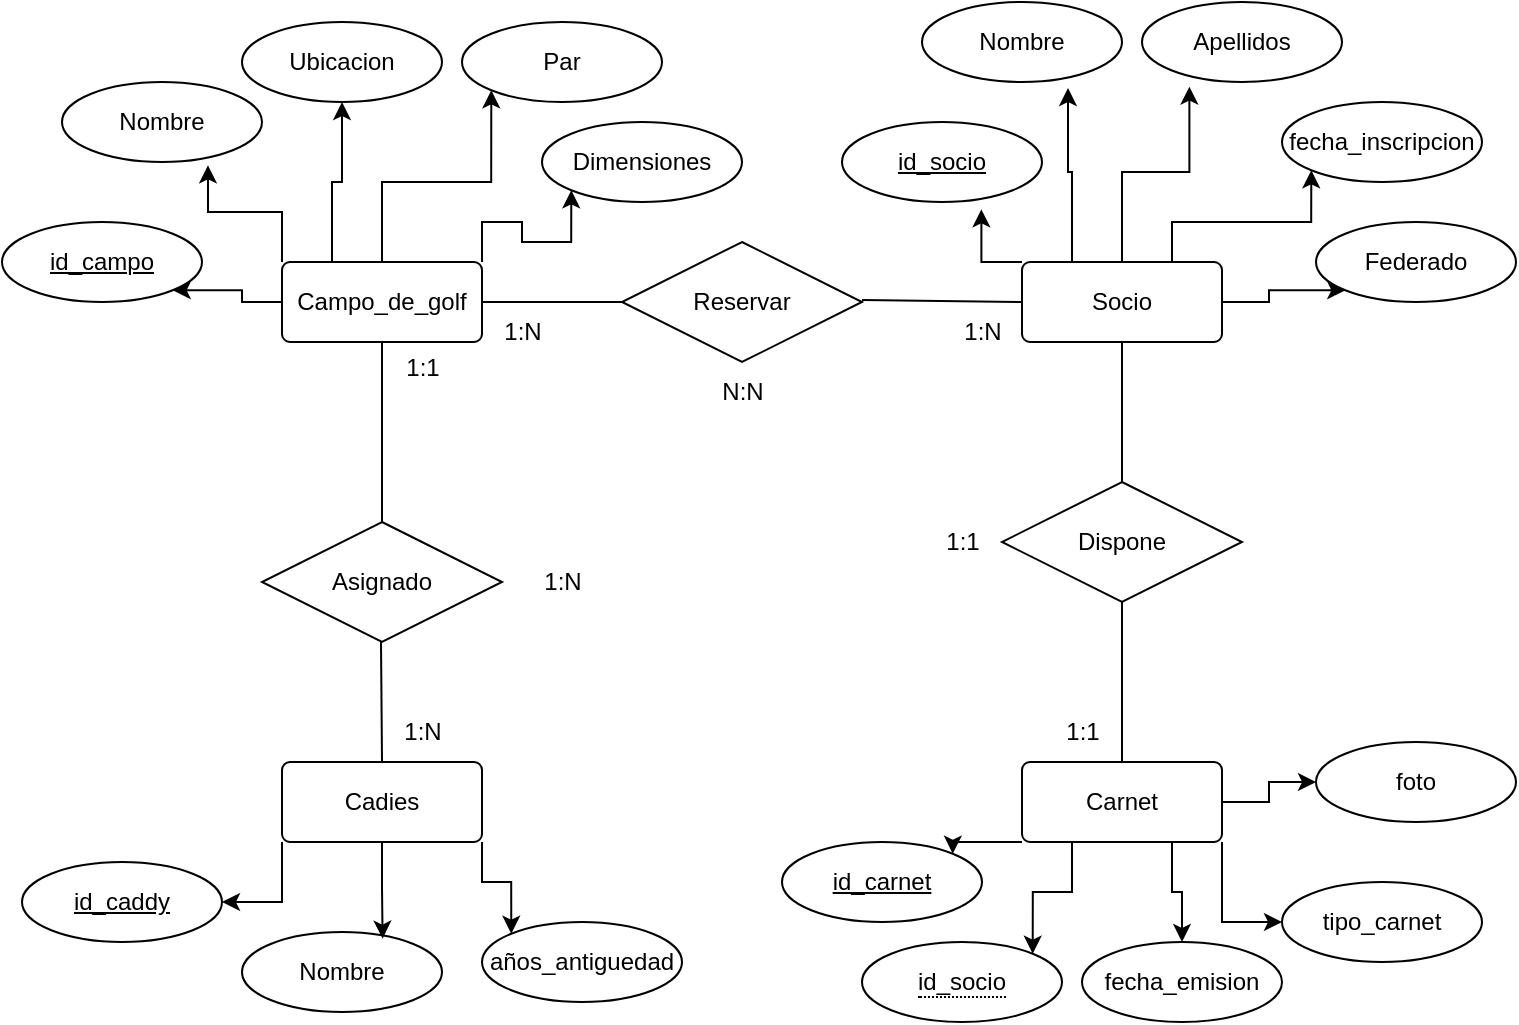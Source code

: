 <mxfile version="24.4.4" type="github">
  <diagram name="Página-1" id="MYhzSxHnuYfF_QKsgOc1">
    <mxGraphModel dx="1180" dy="745" grid="1" gridSize="10" guides="1" tooltips="1" connect="1" arrows="1" fold="1" page="1" pageScale="1" pageWidth="827" pageHeight="1169" math="0" shadow="0">
      <root>
        <mxCell id="0" />
        <mxCell id="1" parent="0" />
        <mxCell id="sus_bbIQdynmxPs1JQZI-1" value="Asignado" style="shape=rhombus;perimeter=rhombusPerimeter;whiteSpace=wrap;html=1;align=center;" vertex="1" parent="1">
          <mxGeometry x="200" y="340" width="120" height="60" as="geometry" />
        </mxCell>
        <mxCell id="sus_bbIQdynmxPs1JQZI-3" value="id_campo" style="ellipse;whiteSpace=wrap;html=1;align=center;fontStyle=4;" vertex="1" parent="1">
          <mxGeometry x="70" y="190" width="100" height="40" as="geometry" />
        </mxCell>
        <mxCell id="sus_bbIQdynmxPs1JQZI-4" value="Nombre" style="ellipse;whiteSpace=wrap;html=1;align=center;" vertex="1" parent="1">
          <mxGeometry x="100" y="120" width="100" height="40" as="geometry" />
        </mxCell>
        <mxCell id="sus_bbIQdynmxPs1JQZI-30" style="edgeStyle=orthogonalEdgeStyle;rounded=0;orthogonalLoop=1;jettySize=auto;html=1;exitX=0;exitY=0.5;exitDx=0;exitDy=0;entryX=1;entryY=1;entryDx=0;entryDy=0;" edge="1" parent="1" source="sus_bbIQdynmxPs1JQZI-5" target="sus_bbIQdynmxPs1JQZI-3">
          <mxGeometry relative="1" as="geometry" />
        </mxCell>
        <mxCell id="sus_bbIQdynmxPs1JQZI-32" style="edgeStyle=orthogonalEdgeStyle;rounded=0;orthogonalLoop=1;jettySize=auto;html=1;exitX=0.25;exitY=0;exitDx=0;exitDy=0;entryX=0.5;entryY=1;entryDx=0;entryDy=0;" edge="1" parent="1" source="sus_bbIQdynmxPs1JQZI-5" target="sus_bbIQdynmxPs1JQZI-6">
          <mxGeometry relative="1" as="geometry" />
        </mxCell>
        <mxCell id="sus_bbIQdynmxPs1JQZI-33" style="edgeStyle=orthogonalEdgeStyle;rounded=0;orthogonalLoop=1;jettySize=auto;html=1;exitX=0.5;exitY=0;exitDx=0;exitDy=0;entryX=0;entryY=1;entryDx=0;entryDy=0;" edge="1" parent="1" source="sus_bbIQdynmxPs1JQZI-5" target="sus_bbIQdynmxPs1JQZI-7">
          <mxGeometry relative="1" as="geometry" />
        </mxCell>
        <mxCell id="sus_bbIQdynmxPs1JQZI-34" style="edgeStyle=orthogonalEdgeStyle;rounded=0;orthogonalLoop=1;jettySize=auto;html=1;exitX=1;exitY=0;exitDx=0;exitDy=0;entryX=0;entryY=1;entryDx=0;entryDy=0;" edge="1" parent="1" source="sus_bbIQdynmxPs1JQZI-5" target="sus_bbIQdynmxPs1JQZI-8">
          <mxGeometry relative="1" as="geometry" />
        </mxCell>
        <mxCell id="sus_bbIQdynmxPs1JQZI-5" value="Campo_de_golf" style="rounded=1;arcSize=10;whiteSpace=wrap;html=1;align=center;" vertex="1" parent="1">
          <mxGeometry x="210" y="210" width="100" height="40" as="geometry" />
        </mxCell>
        <mxCell id="sus_bbIQdynmxPs1JQZI-6" value="Ubicacion" style="ellipse;whiteSpace=wrap;html=1;align=center;" vertex="1" parent="1">
          <mxGeometry x="190" y="90" width="100" height="40" as="geometry" />
        </mxCell>
        <mxCell id="sus_bbIQdynmxPs1JQZI-7" value="Par" style="ellipse;whiteSpace=wrap;html=1;align=center;" vertex="1" parent="1">
          <mxGeometry x="300" y="90" width="100" height="40" as="geometry" />
        </mxCell>
        <mxCell id="sus_bbIQdynmxPs1JQZI-8" value="Dimensiones" style="ellipse;whiteSpace=wrap;html=1;align=center;" vertex="1" parent="1">
          <mxGeometry x="340" y="140" width="100" height="40" as="geometry" />
        </mxCell>
        <mxCell id="sus_bbIQdynmxPs1JQZI-9" value="id_socio" style="ellipse;whiteSpace=wrap;html=1;align=center;fontStyle=4;" vertex="1" parent="1">
          <mxGeometry x="490" y="140" width="100" height="40" as="geometry" />
        </mxCell>
        <mxCell id="sus_bbIQdynmxPs1JQZI-10" value="Nombre" style="ellipse;whiteSpace=wrap;html=1;align=center;" vertex="1" parent="1">
          <mxGeometry x="530" y="80" width="100" height="40" as="geometry" />
        </mxCell>
        <mxCell id="sus_bbIQdynmxPs1JQZI-38" style="edgeStyle=orthogonalEdgeStyle;rounded=0;orthogonalLoop=1;jettySize=auto;html=1;exitX=0.75;exitY=0;exitDx=0;exitDy=0;entryX=0;entryY=1;entryDx=0;entryDy=0;" edge="1" parent="1" source="sus_bbIQdynmxPs1JQZI-11" target="sus_bbIQdynmxPs1JQZI-13">
          <mxGeometry relative="1" as="geometry" />
        </mxCell>
        <mxCell id="sus_bbIQdynmxPs1JQZI-39" style="edgeStyle=orthogonalEdgeStyle;rounded=0;orthogonalLoop=1;jettySize=auto;html=1;exitX=1;exitY=0.5;exitDx=0;exitDy=0;entryX=0;entryY=1;entryDx=0;entryDy=0;" edge="1" parent="1" source="sus_bbIQdynmxPs1JQZI-11" target="sus_bbIQdynmxPs1JQZI-14">
          <mxGeometry relative="1" as="geometry" />
        </mxCell>
        <mxCell id="sus_bbIQdynmxPs1JQZI-11" value="Socio" style="rounded=1;arcSize=10;whiteSpace=wrap;html=1;align=center;" vertex="1" parent="1">
          <mxGeometry x="580" y="210" width="100" height="40" as="geometry" />
        </mxCell>
        <mxCell id="sus_bbIQdynmxPs1JQZI-12" value="Apellidos" style="ellipse;whiteSpace=wrap;html=1;align=center;" vertex="1" parent="1">
          <mxGeometry x="640" y="80" width="100" height="40" as="geometry" />
        </mxCell>
        <mxCell id="sus_bbIQdynmxPs1JQZI-13" value="fecha_inscripcion" style="ellipse;whiteSpace=wrap;html=1;align=center;" vertex="1" parent="1">
          <mxGeometry x="710" y="130" width="100" height="40" as="geometry" />
        </mxCell>
        <mxCell id="sus_bbIQdynmxPs1JQZI-14" value="Federado" style="ellipse;whiteSpace=wrap;html=1;align=center;" vertex="1" parent="1">
          <mxGeometry x="727" y="190" width="100" height="40" as="geometry" />
        </mxCell>
        <mxCell id="sus_bbIQdynmxPs1JQZI-15" value="id_carnet" style="ellipse;whiteSpace=wrap;html=1;align=center;fontStyle=4;" vertex="1" parent="1">
          <mxGeometry x="460" y="500" width="100" height="40" as="geometry" />
        </mxCell>
        <mxCell id="sus_bbIQdynmxPs1JQZI-40" style="edgeStyle=orthogonalEdgeStyle;rounded=0;orthogonalLoop=1;jettySize=auto;html=1;exitX=1;exitY=0.5;exitDx=0;exitDy=0;" edge="1" parent="1" source="sus_bbIQdynmxPs1JQZI-17" target="sus_bbIQdynmxPs1JQZI-20">
          <mxGeometry relative="1" as="geometry" />
        </mxCell>
        <mxCell id="sus_bbIQdynmxPs1JQZI-41" style="edgeStyle=orthogonalEdgeStyle;rounded=0;orthogonalLoop=1;jettySize=auto;html=1;exitX=1;exitY=1;exitDx=0;exitDy=0;entryX=0;entryY=0.5;entryDx=0;entryDy=0;" edge="1" parent="1" source="sus_bbIQdynmxPs1JQZI-17" target="sus_bbIQdynmxPs1JQZI-19">
          <mxGeometry relative="1" as="geometry" />
        </mxCell>
        <mxCell id="sus_bbIQdynmxPs1JQZI-42" style="edgeStyle=orthogonalEdgeStyle;rounded=0;orthogonalLoop=1;jettySize=auto;html=1;exitX=0.75;exitY=1;exitDx=0;exitDy=0;entryX=0.5;entryY=0;entryDx=0;entryDy=0;" edge="1" parent="1" source="sus_bbIQdynmxPs1JQZI-17" target="sus_bbIQdynmxPs1JQZI-18">
          <mxGeometry relative="1" as="geometry" />
        </mxCell>
        <mxCell id="sus_bbIQdynmxPs1JQZI-43" style="edgeStyle=orthogonalEdgeStyle;rounded=0;orthogonalLoop=1;jettySize=auto;html=1;exitX=0.25;exitY=1;exitDx=0;exitDy=0;entryX=1;entryY=0;entryDx=0;entryDy=0;" edge="1" parent="1" source="sus_bbIQdynmxPs1JQZI-17" target="sus_bbIQdynmxPs1JQZI-21">
          <mxGeometry relative="1" as="geometry" />
        </mxCell>
        <mxCell id="sus_bbIQdynmxPs1JQZI-44" style="edgeStyle=orthogonalEdgeStyle;rounded=0;orthogonalLoop=1;jettySize=auto;html=1;exitX=0;exitY=1;exitDx=0;exitDy=0;entryX=1;entryY=0;entryDx=0;entryDy=0;" edge="1" parent="1" source="sus_bbIQdynmxPs1JQZI-17" target="sus_bbIQdynmxPs1JQZI-15">
          <mxGeometry relative="1" as="geometry" />
        </mxCell>
        <mxCell id="sus_bbIQdynmxPs1JQZI-17" value="Carnet" style="rounded=1;arcSize=10;whiteSpace=wrap;html=1;align=center;" vertex="1" parent="1">
          <mxGeometry x="580" y="460" width="100" height="40" as="geometry" />
        </mxCell>
        <mxCell id="sus_bbIQdynmxPs1JQZI-18" value="fecha_emision" style="ellipse;whiteSpace=wrap;html=1;align=center;" vertex="1" parent="1">
          <mxGeometry x="610" y="550" width="100" height="40" as="geometry" />
        </mxCell>
        <mxCell id="sus_bbIQdynmxPs1JQZI-19" value="tipo_carnet" style="ellipse;whiteSpace=wrap;html=1;align=center;" vertex="1" parent="1">
          <mxGeometry x="710" y="520" width="100" height="40" as="geometry" />
        </mxCell>
        <mxCell id="sus_bbIQdynmxPs1JQZI-20" value="foto" style="ellipse;whiteSpace=wrap;html=1;align=center;" vertex="1" parent="1">
          <mxGeometry x="727" y="450" width="100" height="40" as="geometry" />
        </mxCell>
        <mxCell id="sus_bbIQdynmxPs1JQZI-21" value="&lt;span style=&quot;border-bottom: 1px dotted&quot;&gt;id_socio&lt;/span&gt;" style="ellipse;whiteSpace=wrap;html=1;align=center;" vertex="1" parent="1">
          <mxGeometry x="500" y="550" width="100" height="40" as="geometry" />
        </mxCell>
        <mxCell id="sus_bbIQdynmxPs1JQZI-22" value="id_caddy" style="ellipse;whiteSpace=wrap;html=1;align=center;fontStyle=4;" vertex="1" parent="1">
          <mxGeometry x="80" y="510" width="100" height="40" as="geometry" />
        </mxCell>
        <mxCell id="sus_bbIQdynmxPs1JQZI-45" style="edgeStyle=orthogonalEdgeStyle;rounded=0;orthogonalLoop=1;jettySize=auto;html=1;exitX=1;exitY=1;exitDx=0;exitDy=0;entryX=0;entryY=0;entryDx=0;entryDy=0;" edge="1" parent="1" source="sus_bbIQdynmxPs1JQZI-23" target="sus_bbIQdynmxPs1JQZI-25">
          <mxGeometry relative="1" as="geometry" />
        </mxCell>
        <mxCell id="sus_bbIQdynmxPs1JQZI-47" style="edgeStyle=orthogonalEdgeStyle;rounded=0;orthogonalLoop=1;jettySize=auto;html=1;exitX=0;exitY=1;exitDx=0;exitDy=0;entryX=1;entryY=0.5;entryDx=0;entryDy=0;" edge="1" parent="1" source="sus_bbIQdynmxPs1JQZI-23" target="sus_bbIQdynmxPs1JQZI-22">
          <mxGeometry relative="1" as="geometry" />
        </mxCell>
        <mxCell id="sus_bbIQdynmxPs1JQZI-23" value="Cadies" style="rounded=1;arcSize=10;whiteSpace=wrap;html=1;align=center;" vertex="1" parent="1">
          <mxGeometry x="210" y="460" width="100" height="40" as="geometry" />
        </mxCell>
        <mxCell id="sus_bbIQdynmxPs1JQZI-24" value="Nombre" style="ellipse;whiteSpace=wrap;html=1;align=center;" vertex="1" parent="1">
          <mxGeometry x="190" y="545" width="100" height="40" as="geometry" />
        </mxCell>
        <mxCell id="sus_bbIQdynmxPs1JQZI-25" value="años_antiguedad" style="ellipse;whiteSpace=wrap;html=1;align=center;" vertex="1" parent="1">
          <mxGeometry x="310" y="540" width="100" height="40" as="geometry" />
        </mxCell>
        <mxCell id="sus_bbIQdynmxPs1JQZI-28" value="Reservar" style="shape=rhombus;perimeter=rhombusPerimeter;whiteSpace=wrap;html=1;align=center;" vertex="1" parent="1">
          <mxGeometry x="380" y="200" width="120" height="60" as="geometry" />
        </mxCell>
        <mxCell id="sus_bbIQdynmxPs1JQZI-29" value="Dispone" style="shape=rhombus;perimeter=rhombusPerimeter;whiteSpace=wrap;html=1;align=center;" vertex="1" parent="1">
          <mxGeometry x="570" y="320" width="120" height="60" as="geometry" />
        </mxCell>
        <mxCell id="sus_bbIQdynmxPs1JQZI-31" style="edgeStyle=orthogonalEdgeStyle;rounded=0;orthogonalLoop=1;jettySize=auto;html=1;exitX=0;exitY=0;exitDx=0;exitDy=0;entryX=0.73;entryY=1.042;entryDx=0;entryDy=0;entryPerimeter=0;" edge="1" parent="1" source="sus_bbIQdynmxPs1JQZI-5" target="sus_bbIQdynmxPs1JQZI-4">
          <mxGeometry relative="1" as="geometry" />
        </mxCell>
        <mxCell id="sus_bbIQdynmxPs1JQZI-35" style="edgeStyle=orthogonalEdgeStyle;rounded=0;orthogonalLoop=1;jettySize=auto;html=1;exitX=0;exitY=0;exitDx=0;exitDy=0;entryX=0.697;entryY=1.092;entryDx=0;entryDy=0;entryPerimeter=0;" edge="1" parent="1" source="sus_bbIQdynmxPs1JQZI-11" target="sus_bbIQdynmxPs1JQZI-9">
          <mxGeometry relative="1" as="geometry" />
        </mxCell>
        <mxCell id="sus_bbIQdynmxPs1JQZI-36" style="edgeStyle=orthogonalEdgeStyle;rounded=0;orthogonalLoop=1;jettySize=auto;html=1;exitX=0.25;exitY=0;exitDx=0;exitDy=0;entryX=0.73;entryY=1.075;entryDx=0;entryDy=0;entryPerimeter=0;" edge="1" parent="1" source="sus_bbIQdynmxPs1JQZI-11" target="sus_bbIQdynmxPs1JQZI-10">
          <mxGeometry relative="1" as="geometry" />
        </mxCell>
        <mxCell id="sus_bbIQdynmxPs1JQZI-37" style="edgeStyle=orthogonalEdgeStyle;rounded=0;orthogonalLoop=1;jettySize=auto;html=1;exitX=0.5;exitY=0;exitDx=0;exitDy=0;entryX=0.237;entryY=1.058;entryDx=0;entryDy=0;entryPerimeter=0;" edge="1" parent="1" source="sus_bbIQdynmxPs1JQZI-11" target="sus_bbIQdynmxPs1JQZI-12">
          <mxGeometry relative="1" as="geometry" />
        </mxCell>
        <mxCell id="sus_bbIQdynmxPs1JQZI-46" style="edgeStyle=orthogonalEdgeStyle;rounded=0;orthogonalLoop=1;jettySize=auto;html=1;exitX=0.5;exitY=1;exitDx=0;exitDy=0;entryX=0.703;entryY=0.083;entryDx=0;entryDy=0;entryPerimeter=0;" edge="1" parent="1" source="sus_bbIQdynmxPs1JQZI-23" target="sus_bbIQdynmxPs1JQZI-24">
          <mxGeometry relative="1" as="geometry" />
        </mxCell>
        <mxCell id="sus_bbIQdynmxPs1JQZI-48" value="" style="endArrow=none;html=1;rounded=0;exitX=1;exitY=0.5;exitDx=0;exitDy=0;" edge="1" parent="1" source="sus_bbIQdynmxPs1JQZI-5" target="sus_bbIQdynmxPs1JQZI-28">
          <mxGeometry relative="1" as="geometry">
            <mxPoint x="330" y="380" as="sourcePoint" />
            <mxPoint x="490" y="380" as="targetPoint" />
          </mxGeometry>
        </mxCell>
        <mxCell id="sus_bbIQdynmxPs1JQZI-49" value="" style="endArrow=none;html=1;rounded=0;exitX=1;exitY=0.5;exitDx=0;exitDy=0;entryX=0;entryY=0.5;entryDx=0;entryDy=0;" edge="1" parent="1" target="sus_bbIQdynmxPs1JQZI-11">
          <mxGeometry relative="1" as="geometry">
            <mxPoint x="500" y="229" as="sourcePoint" />
            <mxPoint x="570" y="229" as="targetPoint" />
          </mxGeometry>
        </mxCell>
        <mxCell id="sus_bbIQdynmxPs1JQZI-50" value="" style="endArrow=none;html=1;rounded=0;exitX=0.5;exitY=1;exitDx=0;exitDy=0;entryX=0.5;entryY=0;entryDx=0;entryDy=0;" edge="1" parent="1" source="sus_bbIQdynmxPs1JQZI-11" target="sus_bbIQdynmxPs1JQZI-29">
          <mxGeometry relative="1" as="geometry">
            <mxPoint x="510" y="239" as="sourcePoint" />
            <mxPoint x="590" y="240" as="targetPoint" />
          </mxGeometry>
        </mxCell>
        <mxCell id="sus_bbIQdynmxPs1JQZI-51" value="" style="endArrow=none;html=1;rounded=0;exitX=0.5;exitY=0;exitDx=0;exitDy=0;entryX=0.5;entryY=1;entryDx=0;entryDy=0;" edge="1" parent="1" source="sus_bbIQdynmxPs1JQZI-17" target="sus_bbIQdynmxPs1JQZI-29">
          <mxGeometry relative="1" as="geometry">
            <mxPoint x="640" y="260" as="sourcePoint" />
            <mxPoint x="640" y="330" as="targetPoint" />
          </mxGeometry>
        </mxCell>
        <mxCell id="sus_bbIQdynmxPs1JQZI-52" value="" style="endArrow=none;html=1;rounded=0;entryX=0.5;entryY=1;entryDx=0;entryDy=0;" edge="1" parent="1">
          <mxGeometry relative="1" as="geometry">
            <mxPoint x="260" y="460" as="sourcePoint" />
            <mxPoint x="259.5" y="400" as="targetPoint" />
          </mxGeometry>
        </mxCell>
        <mxCell id="sus_bbIQdynmxPs1JQZI-53" value="" style="endArrow=none;html=1;rounded=0;entryX=0.5;entryY=1;entryDx=0;entryDy=0;exitX=0.5;exitY=0;exitDx=0;exitDy=0;" edge="1" parent="1" source="sus_bbIQdynmxPs1JQZI-1" target="sus_bbIQdynmxPs1JQZI-5">
          <mxGeometry relative="1" as="geometry">
            <mxPoint x="270" y="470" as="sourcePoint" />
            <mxPoint x="269.5" y="410" as="targetPoint" />
          </mxGeometry>
        </mxCell>
        <mxCell id="sus_bbIQdynmxPs1JQZI-54" value="1:1" style="text;html=1;align=center;verticalAlign=middle;resizable=0;points=[];autosize=1;strokeColor=none;fillColor=none;" vertex="1" parent="1">
          <mxGeometry x="260" y="248" width="40" height="30" as="geometry" />
        </mxCell>
        <mxCell id="sus_bbIQdynmxPs1JQZI-55" value="1:N" style="text;html=1;align=center;verticalAlign=middle;resizable=0;points=[];autosize=1;strokeColor=none;fillColor=none;" vertex="1" parent="1">
          <mxGeometry x="260" y="430" width="40" height="30" as="geometry" />
        </mxCell>
        <mxCell id="sus_bbIQdynmxPs1JQZI-56" value="1:N" style="text;html=1;align=center;verticalAlign=middle;resizable=0;points=[];autosize=1;strokeColor=none;fillColor=none;" vertex="1" parent="1">
          <mxGeometry x="330" y="355" width="40" height="30" as="geometry" />
        </mxCell>
        <mxCell id="sus_bbIQdynmxPs1JQZI-57" value="1:N" style="text;html=1;align=center;verticalAlign=middle;resizable=0;points=[];autosize=1;strokeColor=none;fillColor=none;" vertex="1" parent="1">
          <mxGeometry x="310" y="230" width="40" height="30" as="geometry" />
        </mxCell>
        <mxCell id="sus_bbIQdynmxPs1JQZI-58" value="N:N" style="text;html=1;align=center;verticalAlign=middle;resizable=0;points=[];autosize=1;strokeColor=none;fillColor=none;" vertex="1" parent="1">
          <mxGeometry x="420" y="260" width="40" height="30" as="geometry" />
        </mxCell>
        <mxCell id="sus_bbIQdynmxPs1JQZI-59" value="1:N" style="text;html=1;align=center;verticalAlign=middle;resizable=0;points=[];autosize=1;strokeColor=none;fillColor=none;" vertex="1" parent="1">
          <mxGeometry x="540" y="230" width="40" height="30" as="geometry" />
        </mxCell>
        <mxCell id="sus_bbIQdynmxPs1JQZI-60" value="1:1" style="text;html=1;align=center;verticalAlign=middle;resizable=0;points=[];autosize=1;strokeColor=none;fillColor=none;" vertex="1" parent="1">
          <mxGeometry x="530" y="335" width="40" height="30" as="geometry" />
        </mxCell>
        <mxCell id="sus_bbIQdynmxPs1JQZI-61" value="1:1" style="text;html=1;align=center;verticalAlign=middle;resizable=0;points=[];autosize=1;strokeColor=none;fillColor=none;" vertex="1" parent="1">
          <mxGeometry x="590" y="430" width="40" height="30" as="geometry" />
        </mxCell>
      </root>
    </mxGraphModel>
  </diagram>
</mxfile>
